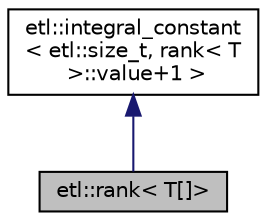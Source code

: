 digraph "etl::rank&lt; T[]&gt;"
{
  edge [fontname="Helvetica",fontsize="10",labelfontname="Helvetica",labelfontsize="10"];
  node [fontname="Helvetica",fontsize="10",shape=record];
  Node2 [label="etl::rank\< T[]\>",height=0.2,width=0.4,color="black", fillcolor="grey75", style="filled", fontcolor="black"];
  Node3 -> Node2 [dir="back",color="midnightblue",fontsize="10",style="solid",fontname="Helvetica"];
  Node3 [label="etl::integral_constant\l\< etl::size_t, rank\< T\l \>::value+1 \>",height=0.2,width=0.4,color="black", fillcolor="white", style="filled",URL="$structetl_1_1integral__constant.html"];
}
